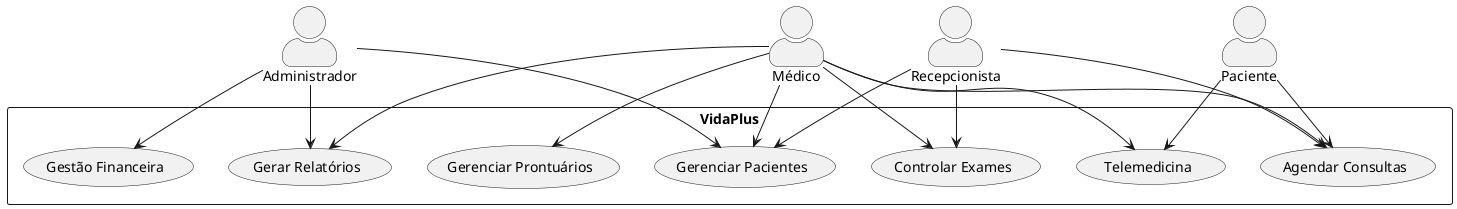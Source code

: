 @startuml Casos de Uso

skinparam actorStyle awesome
skinparam packageStyle rectangle

actor Médico
actor Administrador
actor Recepcionista
actor Paciente

rectangle "VidaPlus" {
    usecase "Gerenciar Pacientes" as UC1
    usecase "Agendar Consultas" as UC2
    usecase "Gerenciar Prontuários" as UC3
    usecase "Controlar Exames" as UC4
    usecase "Gestão Financeira" as UC5
    usecase "Gerar Relatórios" as UC6
    usecase "Telemedicina" as UC7
}

Médico --> UC1
Médico --> UC2
Médico --> UC3
Médico --> UC4
Médico --> UC6
Médico --> UC7

Administrador --> UC1
Administrador --> UC5
Administrador --> UC6

Recepcionista --> UC1
Recepcionista --> UC2
Recepcionista --> UC4

Paciente --> UC2
Paciente --> UC7

@enduml

@startuml Diagrama de Classes

skinparam classAttributeIconSize 0

class Paciente {
    -id: Integer
    -nome: String
    -dataNascimento: Date
    -telefone: String
    -email: String
    +cadastrar()
    +editar()
    +excluir()
}

class Consulta {
    -id: Integer
    -data: DateTime
    -tipo: String
    -status: String
    +agendar()
    +cancelar()
    +confirmar()
}

class Prontuario {
    -id: Integer
    -data: Date
    -observacoes: String
    -diagnostico: String
    +criar()
    +editar()
    +arquivar()
}

class Exame {
    -id: Integer
    -tipo: String
    -data: Date
    -resultado: String
    +solicitar()
    +registrarResultado()
    +cancelar()
}

Paciente "1" -- "0..*" Consulta
Paciente "1" -- "0..*" Prontuario
Paciente "1" -- "0..*" Exame

@enduml

@startuml Diagrama de Sequência - Agendamento de Consulta

actor Paciente
participant "Sistema" as S
participant "Médico" as M
participant "Recepcionista" as R

Paciente -> S: Solicita agendamento
S -> R: Notifica recepcionista
R -> M: Verifica disponibilidade
M --> R: Confirma horário
R -> S: Registra agendamento
S --> Paciente: Confirma agendamento
S -> Paciente: Envia confirmação por email

@enduml 